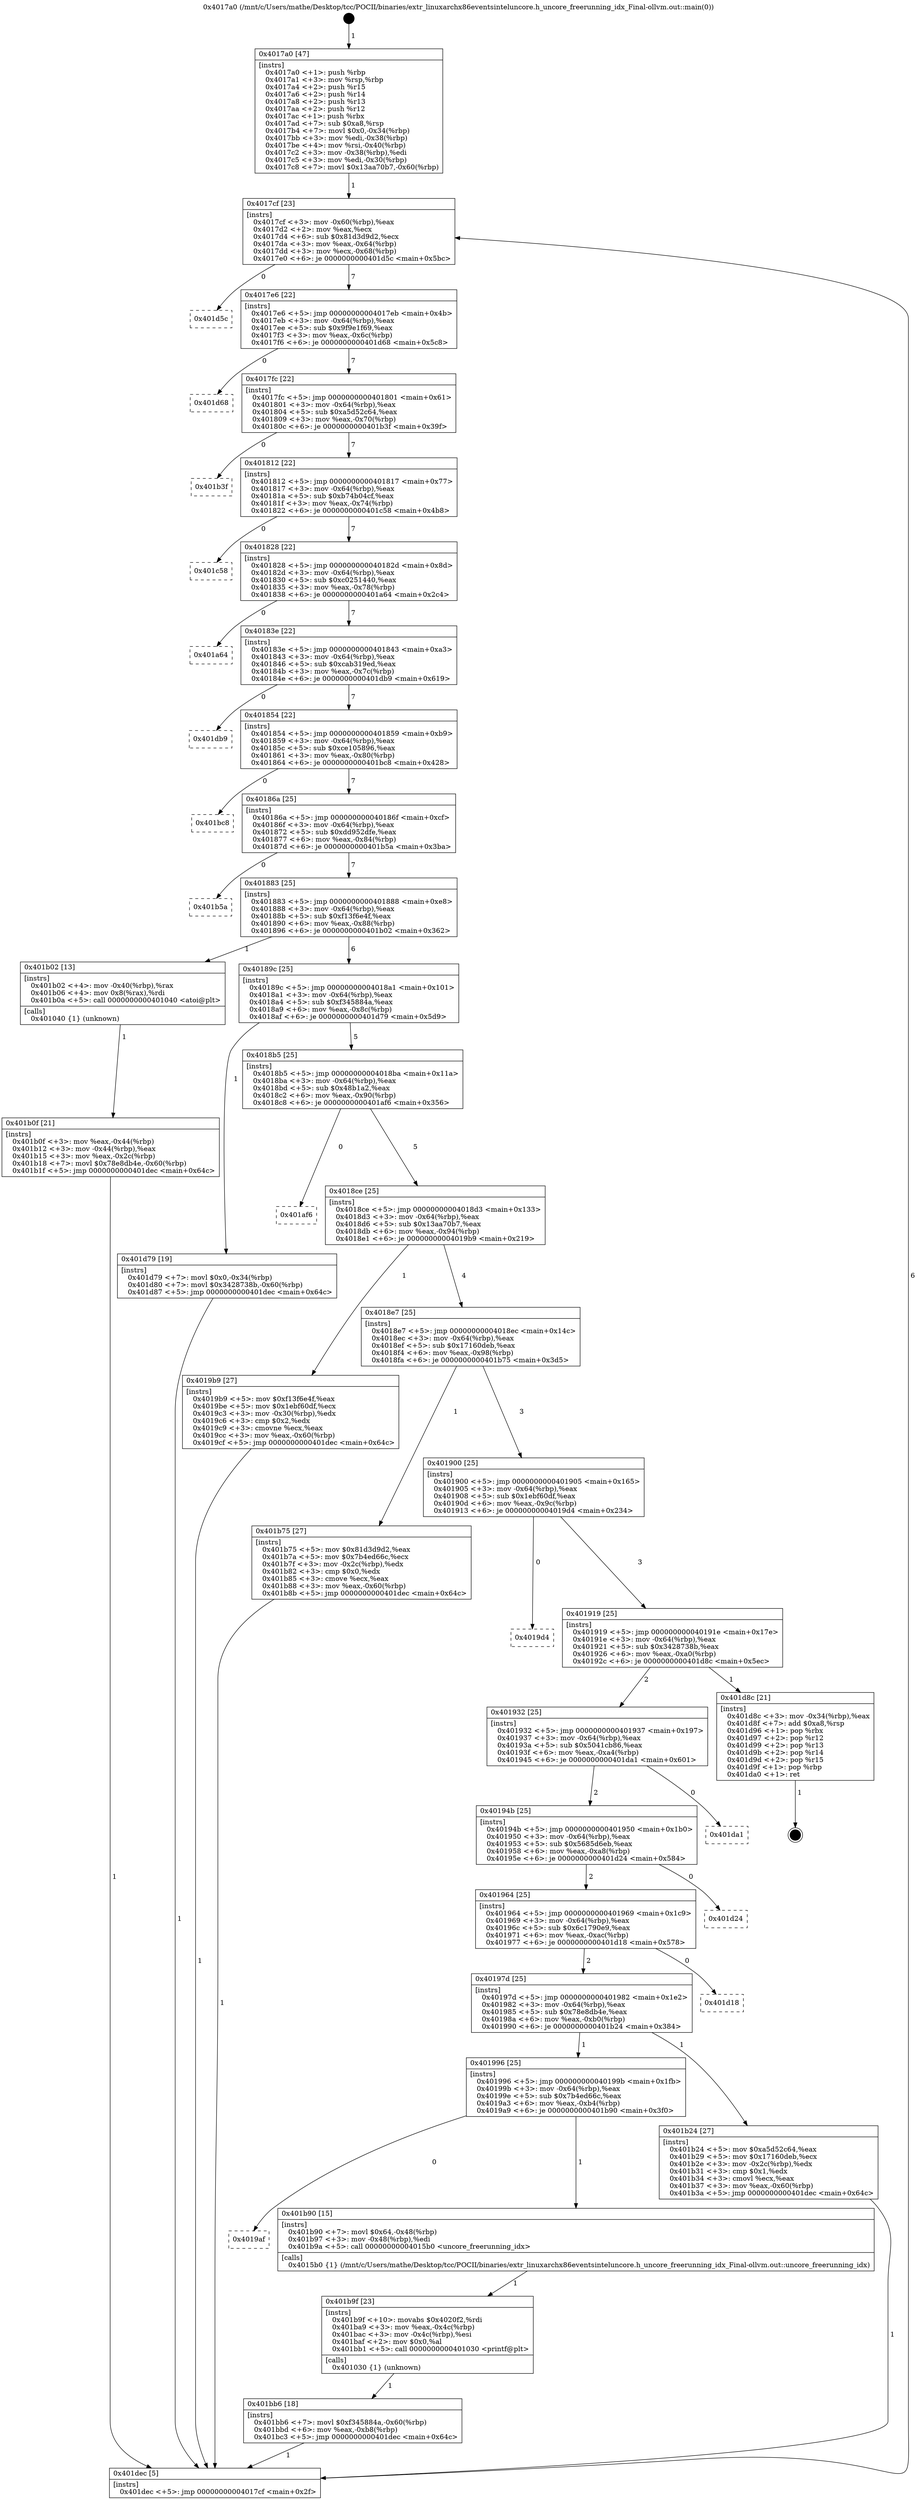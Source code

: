 digraph "0x4017a0" {
  label = "0x4017a0 (/mnt/c/Users/mathe/Desktop/tcc/POCII/binaries/extr_linuxarchx86eventsinteluncore.h_uncore_freerunning_idx_Final-ollvm.out::main(0))"
  labelloc = "t"
  node[shape=record]

  Entry [label="",width=0.3,height=0.3,shape=circle,fillcolor=black,style=filled]
  "0x4017cf" [label="{
     0x4017cf [23]\l
     | [instrs]\l
     &nbsp;&nbsp;0x4017cf \<+3\>: mov -0x60(%rbp),%eax\l
     &nbsp;&nbsp;0x4017d2 \<+2\>: mov %eax,%ecx\l
     &nbsp;&nbsp;0x4017d4 \<+6\>: sub $0x81d3d9d2,%ecx\l
     &nbsp;&nbsp;0x4017da \<+3\>: mov %eax,-0x64(%rbp)\l
     &nbsp;&nbsp;0x4017dd \<+3\>: mov %ecx,-0x68(%rbp)\l
     &nbsp;&nbsp;0x4017e0 \<+6\>: je 0000000000401d5c \<main+0x5bc\>\l
  }"]
  "0x401d5c" [label="{
     0x401d5c\l
  }", style=dashed]
  "0x4017e6" [label="{
     0x4017e6 [22]\l
     | [instrs]\l
     &nbsp;&nbsp;0x4017e6 \<+5\>: jmp 00000000004017eb \<main+0x4b\>\l
     &nbsp;&nbsp;0x4017eb \<+3\>: mov -0x64(%rbp),%eax\l
     &nbsp;&nbsp;0x4017ee \<+5\>: sub $0x9f9e1f69,%eax\l
     &nbsp;&nbsp;0x4017f3 \<+3\>: mov %eax,-0x6c(%rbp)\l
     &nbsp;&nbsp;0x4017f6 \<+6\>: je 0000000000401d68 \<main+0x5c8\>\l
  }"]
  Exit [label="",width=0.3,height=0.3,shape=circle,fillcolor=black,style=filled,peripheries=2]
  "0x401d68" [label="{
     0x401d68\l
  }", style=dashed]
  "0x4017fc" [label="{
     0x4017fc [22]\l
     | [instrs]\l
     &nbsp;&nbsp;0x4017fc \<+5\>: jmp 0000000000401801 \<main+0x61\>\l
     &nbsp;&nbsp;0x401801 \<+3\>: mov -0x64(%rbp),%eax\l
     &nbsp;&nbsp;0x401804 \<+5\>: sub $0xa5d52c64,%eax\l
     &nbsp;&nbsp;0x401809 \<+3\>: mov %eax,-0x70(%rbp)\l
     &nbsp;&nbsp;0x40180c \<+6\>: je 0000000000401b3f \<main+0x39f\>\l
  }"]
  "0x401bb6" [label="{
     0x401bb6 [18]\l
     | [instrs]\l
     &nbsp;&nbsp;0x401bb6 \<+7\>: movl $0xf345884a,-0x60(%rbp)\l
     &nbsp;&nbsp;0x401bbd \<+6\>: mov %eax,-0xb8(%rbp)\l
     &nbsp;&nbsp;0x401bc3 \<+5\>: jmp 0000000000401dec \<main+0x64c\>\l
  }"]
  "0x401b3f" [label="{
     0x401b3f\l
  }", style=dashed]
  "0x401812" [label="{
     0x401812 [22]\l
     | [instrs]\l
     &nbsp;&nbsp;0x401812 \<+5\>: jmp 0000000000401817 \<main+0x77\>\l
     &nbsp;&nbsp;0x401817 \<+3\>: mov -0x64(%rbp),%eax\l
     &nbsp;&nbsp;0x40181a \<+5\>: sub $0xb74b04cf,%eax\l
     &nbsp;&nbsp;0x40181f \<+3\>: mov %eax,-0x74(%rbp)\l
     &nbsp;&nbsp;0x401822 \<+6\>: je 0000000000401c58 \<main+0x4b8\>\l
  }"]
  "0x401b9f" [label="{
     0x401b9f [23]\l
     | [instrs]\l
     &nbsp;&nbsp;0x401b9f \<+10\>: movabs $0x4020f2,%rdi\l
     &nbsp;&nbsp;0x401ba9 \<+3\>: mov %eax,-0x4c(%rbp)\l
     &nbsp;&nbsp;0x401bac \<+3\>: mov -0x4c(%rbp),%esi\l
     &nbsp;&nbsp;0x401baf \<+2\>: mov $0x0,%al\l
     &nbsp;&nbsp;0x401bb1 \<+5\>: call 0000000000401030 \<printf@plt\>\l
     | [calls]\l
     &nbsp;&nbsp;0x401030 \{1\} (unknown)\l
  }"]
  "0x401c58" [label="{
     0x401c58\l
  }", style=dashed]
  "0x401828" [label="{
     0x401828 [22]\l
     | [instrs]\l
     &nbsp;&nbsp;0x401828 \<+5\>: jmp 000000000040182d \<main+0x8d\>\l
     &nbsp;&nbsp;0x40182d \<+3\>: mov -0x64(%rbp),%eax\l
     &nbsp;&nbsp;0x401830 \<+5\>: sub $0xc0251440,%eax\l
     &nbsp;&nbsp;0x401835 \<+3\>: mov %eax,-0x78(%rbp)\l
     &nbsp;&nbsp;0x401838 \<+6\>: je 0000000000401a64 \<main+0x2c4\>\l
  }"]
  "0x4019af" [label="{
     0x4019af\l
  }", style=dashed]
  "0x401a64" [label="{
     0x401a64\l
  }", style=dashed]
  "0x40183e" [label="{
     0x40183e [22]\l
     | [instrs]\l
     &nbsp;&nbsp;0x40183e \<+5\>: jmp 0000000000401843 \<main+0xa3\>\l
     &nbsp;&nbsp;0x401843 \<+3\>: mov -0x64(%rbp),%eax\l
     &nbsp;&nbsp;0x401846 \<+5\>: sub $0xcab319ed,%eax\l
     &nbsp;&nbsp;0x40184b \<+3\>: mov %eax,-0x7c(%rbp)\l
     &nbsp;&nbsp;0x40184e \<+6\>: je 0000000000401db9 \<main+0x619\>\l
  }"]
  "0x401b90" [label="{
     0x401b90 [15]\l
     | [instrs]\l
     &nbsp;&nbsp;0x401b90 \<+7\>: movl $0x64,-0x48(%rbp)\l
     &nbsp;&nbsp;0x401b97 \<+3\>: mov -0x48(%rbp),%edi\l
     &nbsp;&nbsp;0x401b9a \<+5\>: call 00000000004015b0 \<uncore_freerunning_idx\>\l
     | [calls]\l
     &nbsp;&nbsp;0x4015b0 \{1\} (/mnt/c/Users/mathe/Desktop/tcc/POCII/binaries/extr_linuxarchx86eventsinteluncore.h_uncore_freerunning_idx_Final-ollvm.out::uncore_freerunning_idx)\l
  }"]
  "0x401db9" [label="{
     0x401db9\l
  }", style=dashed]
  "0x401854" [label="{
     0x401854 [22]\l
     | [instrs]\l
     &nbsp;&nbsp;0x401854 \<+5\>: jmp 0000000000401859 \<main+0xb9\>\l
     &nbsp;&nbsp;0x401859 \<+3\>: mov -0x64(%rbp),%eax\l
     &nbsp;&nbsp;0x40185c \<+5\>: sub $0xce105896,%eax\l
     &nbsp;&nbsp;0x401861 \<+3\>: mov %eax,-0x80(%rbp)\l
     &nbsp;&nbsp;0x401864 \<+6\>: je 0000000000401bc8 \<main+0x428\>\l
  }"]
  "0x401996" [label="{
     0x401996 [25]\l
     | [instrs]\l
     &nbsp;&nbsp;0x401996 \<+5\>: jmp 000000000040199b \<main+0x1fb\>\l
     &nbsp;&nbsp;0x40199b \<+3\>: mov -0x64(%rbp),%eax\l
     &nbsp;&nbsp;0x40199e \<+5\>: sub $0x7b4ed66c,%eax\l
     &nbsp;&nbsp;0x4019a3 \<+6\>: mov %eax,-0xb4(%rbp)\l
     &nbsp;&nbsp;0x4019a9 \<+6\>: je 0000000000401b90 \<main+0x3f0\>\l
  }"]
  "0x401bc8" [label="{
     0x401bc8\l
  }", style=dashed]
  "0x40186a" [label="{
     0x40186a [25]\l
     | [instrs]\l
     &nbsp;&nbsp;0x40186a \<+5\>: jmp 000000000040186f \<main+0xcf\>\l
     &nbsp;&nbsp;0x40186f \<+3\>: mov -0x64(%rbp),%eax\l
     &nbsp;&nbsp;0x401872 \<+5\>: sub $0xdd952dfe,%eax\l
     &nbsp;&nbsp;0x401877 \<+6\>: mov %eax,-0x84(%rbp)\l
     &nbsp;&nbsp;0x40187d \<+6\>: je 0000000000401b5a \<main+0x3ba\>\l
  }"]
  "0x401b24" [label="{
     0x401b24 [27]\l
     | [instrs]\l
     &nbsp;&nbsp;0x401b24 \<+5\>: mov $0xa5d52c64,%eax\l
     &nbsp;&nbsp;0x401b29 \<+5\>: mov $0x17160deb,%ecx\l
     &nbsp;&nbsp;0x401b2e \<+3\>: mov -0x2c(%rbp),%edx\l
     &nbsp;&nbsp;0x401b31 \<+3\>: cmp $0x1,%edx\l
     &nbsp;&nbsp;0x401b34 \<+3\>: cmovl %ecx,%eax\l
     &nbsp;&nbsp;0x401b37 \<+3\>: mov %eax,-0x60(%rbp)\l
     &nbsp;&nbsp;0x401b3a \<+5\>: jmp 0000000000401dec \<main+0x64c\>\l
  }"]
  "0x401b5a" [label="{
     0x401b5a\l
  }", style=dashed]
  "0x401883" [label="{
     0x401883 [25]\l
     | [instrs]\l
     &nbsp;&nbsp;0x401883 \<+5\>: jmp 0000000000401888 \<main+0xe8\>\l
     &nbsp;&nbsp;0x401888 \<+3\>: mov -0x64(%rbp),%eax\l
     &nbsp;&nbsp;0x40188b \<+5\>: sub $0xf13f6e4f,%eax\l
     &nbsp;&nbsp;0x401890 \<+6\>: mov %eax,-0x88(%rbp)\l
     &nbsp;&nbsp;0x401896 \<+6\>: je 0000000000401b02 \<main+0x362\>\l
  }"]
  "0x40197d" [label="{
     0x40197d [25]\l
     | [instrs]\l
     &nbsp;&nbsp;0x40197d \<+5\>: jmp 0000000000401982 \<main+0x1e2\>\l
     &nbsp;&nbsp;0x401982 \<+3\>: mov -0x64(%rbp),%eax\l
     &nbsp;&nbsp;0x401985 \<+5\>: sub $0x78e8db4e,%eax\l
     &nbsp;&nbsp;0x40198a \<+6\>: mov %eax,-0xb0(%rbp)\l
     &nbsp;&nbsp;0x401990 \<+6\>: je 0000000000401b24 \<main+0x384\>\l
  }"]
  "0x401b02" [label="{
     0x401b02 [13]\l
     | [instrs]\l
     &nbsp;&nbsp;0x401b02 \<+4\>: mov -0x40(%rbp),%rax\l
     &nbsp;&nbsp;0x401b06 \<+4\>: mov 0x8(%rax),%rdi\l
     &nbsp;&nbsp;0x401b0a \<+5\>: call 0000000000401040 \<atoi@plt\>\l
     | [calls]\l
     &nbsp;&nbsp;0x401040 \{1\} (unknown)\l
  }"]
  "0x40189c" [label="{
     0x40189c [25]\l
     | [instrs]\l
     &nbsp;&nbsp;0x40189c \<+5\>: jmp 00000000004018a1 \<main+0x101\>\l
     &nbsp;&nbsp;0x4018a1 \<+3\>: mov -0x64(%rbp),%eax\l
     &nbsp;&nbsp;0x4018a4 \<+5\>: sub $0xf345884a,%eax\l
     &nbsp;&nbsp;0x4018a9 \<+6\>: mov %eax,-0x8c(%rbp)\l
     &nbsp;&nbsp;0x4018af \<+6\>: je 0000000000401d79 \<main+0x5d9\>\l
  }"]
  "0x401d18" [label="{
     0x401d18\l
  }", style=dashed]
  "0x401d79" [label="{
     0x401d79 [19]\l
     | [instrs]\l
     &nbsp;&nbsp;0x401d79 \<+7\>: movl $0x0,-0x34(%rbp)\l
     &nbsp;&nbsp;0x401d80 \<+7\>: movl $0x3428738b,-0x60(%rbp)\l
     &nbsp;&nbsp;0x401d87 \<+5\>: jmp 0000000000401dec \<main+0x64c\>\l
  }"]
  "0x4018b5" [label="{
     0x4018b5 [25]\l
     | [instrs]\l
     &nbsp;&nbsp;0x4018b5 \<+5\>: jmp 00000000004018ba \<main+0x11a\>\l
     &nbsp;&nbsp;0x4018ba \<+3\>: mov -0x64(%rbp),%eax\l
     &nbsp;&nbsp;0x4018bd \<+5\>: sub $0x48b1a2,%eax\l
     &nbsp;&nbsp;0x4018c2 \<+6\>: mov %eax,-0x90(%rbp)\l
     &nbsp;&nbsp;0x4018c8 \<+6\>: je 0000000000401af6 \<main+0x356\>\l
  }"]
  "0x401964" [label="{
     0x401964 [25]\l
     | [instrs]\l
     &nbsp;&nbsp;0x401964 \<+5\>: jmp 0000000000401969 \<main+0x1c9\>\l
     &nbsp;&nbsp;0x401969 \<+3\>: mov -0x64(%rbp),%eax\l
     &nbsp;&nbsp;0x40196c \<+5\>: sub $0x6c1790e9,%eax\l
     &nbsp;&nbsp;0x401971 \<+6\>: mov %eax,-0xac(%rbp)\l
     &nbsp;&nbsp;0x401977 \<+6\>: je 0000000000401d18 \<main+0x578\>\l
  }"]
  "0x401af6" [label="{
     0x401af6\l
  }", style=dashed]
  "0x4018ce" [label="{
     0x4018ce [25]\l
     | [instrs]\l
     &nbsp;&nbsp;0x4018ce \<+5\>: jmp 00000000004018d3 \<main+0x133\>\l
     &nbsp;&nbsp;0x4018d3 \<+3\>: mov -0x64(%rbp),%eax\l
     &nbsp;&nbsp;0x4018d6 \<+5\>: sub $0x13aa70b7,%eax\l
     &nbsp;&nbsp;0x4018db \<+6\>: mov %eax,-0x94(%rbp)\l
     &nbsp;&nbsp;0x4018e1 \<+6\>: je 00000000004019b9 \<main+0x219\>\l
  }"]
  "0x401d24" [label="{
     0x401d24\l
  }", style=dashed]
  "0x4019b9" [label="{
     0x4019b9 [27]\l
     | [instrs]\l
     &nbsp;&nbsp;0x4019b9 \<+5\>: mov $0xf13f6e4f,%eax\l
     &nbsp;&nbsp;0x4019be \<+5\>: mov $0x1ebf60df,%ecx\l
     &nbsp;&nbsp;0x4019c3 \<+3\>: mov -0x30(%rbp),%edx\l
     &nbsp;&nbsp;0x4019c6 \<+3\>: cmp $0x2,%edx\l
     &nbsp;&nbsp;0x4019c9 \<+3\>: cmovne %ecx,%eax\l
     &nbsp;&nbsp;0x4019cc \<+3\>: mov %eax,-0x60(%rbp)\l
     &nbsp;&nbsp;0x4019cf \<+5\>: jmp 0000000000401dec \<main+0x64c\>\l
  }"]
  "0x4018e7" [label="{
     0x4018e7 [25]\l
     | [instrs]\l
     &nbsp;&nbsp;0x4018e7 \<+5\>: jmp 00000000004018ec \<main+0x14c\>\l
     &nbsp;&nbsp;0x4018ec \<+3\>: mov -0x64(%rbp),%eax\l
     &nbsp;&nbsp;0x4018ef \<+5\>: sub $0x17160deb,%eax\l
     &nbsp;&nbsp;0x4018f4 \<+6\>: mov %eax,-0x98(%rbp)\l
     &nbsp;&nbsp;0x4018fa \<+6\>: je 0000000000401b75 \<main+0x3d5\>\l
  }"]
  "0x401dec" [label="{
     0x401dec [5]\l
     | [instrs]\l
     &nbsp;&nbsp;0x401dec \<+5\>: jmp 00000000004017cf \<main+0x2f\>\l
  }"]
  "0x4017a0" [label="{
     0x4017a0 [47]\l
     | [instrs]\l
     &nbsp;&nbsp;0x4017a0 \<+1\>: push %rbp\l
     &nbsp;&nbsp;0x4017a1 \<+3\>: mov %rsp,%rbp\l
     &nbsp;&nbsp;0x4017a4 \<+2\>: push %r15\l
     &nbsp;&nbsp;0x4017a6 \<+2\>: push %r14\l
     &nbsp;&nbsp;0x4017a8 \<+2\>: push %r13\l
     &nbsp;&nbsp;0x4017aa \<+2\>: push %r12\l
     &nbsp;&nbsp;0x4017ac \<+1\>: push %rbx\l
     &nbsp;&nbsp;0x4017ad \<+7\>: sub $0xa8,%rsp\l
     &nbsp;&nbsp;0x4017b4 \<+7\>: movl $0x0,-0x34(%rbp)\l
     &nbsp;&nbsp;0x4017bb \<+3\>: mov %edi,-0x38(%rbp)\l
     &nbsp;&nbsp;0x4017be \<+4\>: mov %rsi,-0x40(%rbp)\l
     &nbsp;&nbsp;0x4017c2 \<+3\>: mov -0x38(%rbp),%edi\l
     &nbsp;&nbsp;0x4017c5 \<+3\>: mov %edi,-0x30(%rbp)\l
     &nbsp;&nbsp;0x4017c8 \<+7\>: movl $0x13aa70b7,-0x60(%rbp)\l
  }"]
  "0x401b0f" [label="{
     0x401b0f [21]\l
     | [instrs]\l
     &nbsp;&nbsp;0x401b0f \<+3\>: mov %eax,-0x44(%rbp)\l
     &nbsp;&nbsp;0x401b12 \<+3\>: mov -0x44(%rbp),%eax\l
     &nbsp;&nbsp;0x401b15 \<+3\>: mov %eax,-0x2c(%rbp)\l
     &nbsp;&nbsp;0x401b18 \<+7\>: movl $0x78e8db4e,-0x60(%rbp)\l
     &nbsp;&nbsp;0x401b1f \<+5\>: jmp 0000000000401dec \<main+0x64c\>\l
  }"]
  "0x40194b" [label="{
     0x40194b [25]\l
     | [instrs]\l
     &nbsp;&nbsp;0x40194b \<+5\>: jmp 0000000000401950 \<main+0x1b0\>\l
     &nbsp;&nbsp;0x401950 \<+3\>: mov -0x64(%rbp),%eax\l
     &nbsp;&nbsp;0x401953 \<+5\>: sub $0x5685d6eb,%eax\l
     &nbsp;&nbsp;0x401958 \<+6\>: mov %eax,-0xa8(%rbp)\l
     &nbsp;&nbsp;0x40195e \<+6\>: je 0000000000401d24 \<main+0x584\>\l
  }"]
  "0x401b75" [label="{
     0x401b75 [27]\l
     | [instrs]\l
     &nbsp;&nbsp;0x401b75 \<+5\>: mov $0x81d3d9d2,%eax\l
     &nbsp;&nbsp;0x401b7a \<+5\>: mov $0x7b4ed66c,%ecx\l
     &nbsp;&nbsp;0x401b7f \<+3\>: mov -0x2c(%rbp),%edx\l
     &nbsp;&nbsp;0x401b82 \<+3\>: cmp $0x0,%edx\l
     &nbsp;&nbsp;0x401b85 \<+3\>: cmove %ecx,%eax\l
     &nbsp;&nbsp;0x401b88 \<+3\>: mov %eax,-0x60(%rbp)\l
     &nbsp;&nbsp;0x401b8b \<+5\>: jmp 0000000000401dec \<main+0x64c\>\l
  }"]
  "0x401900" [label="{
     0x401900 [25]\l
     | [instrs]\l
     &nbsp;&nbsp;0x401900 \<+5\>: jmp 0000000000401905 \<main+0x165\>\l
     &nbsp;&nbsp;0x401905 \<+3\>: mov -0x64(%rbp),%eax\l
     &nbsp;&nbsp;0x401908 \<+5\>: sub $0x1ebf60df,%eax\l
     &nbsp;&nbsp;0x40190d \<+6\>: mov %eax,-0x9c(%rbp)\l
     &nbsp;&nbsp;0x401913 \<+6\>: je 00000000004019d4 \<main+0x234\>\l
  }"]
  "0x401da1" [label="{
     0x401da1\l
  }", style=dashed]
  "0x4019d4" [label="{
     0x4019d4\l
  }", style=dashed]
  "0x401919" [label="{
     0x401919 [25]\l
     | [instrs]\l
     &nbsp;&nbsp;0x401919 \<+5\>: jmp 000000000040191e \<main+0x17e\>\l
     &nbsp;&nbsp;0x40191e \<+3\>: mov -0x64(%rbp),%eax\l
     &nbsp;&nbsp;0x401921 \<+5\>: sub $0x3428738b,%eax\l
     &nbsp;&nbsp;0x401926 \<+6\>: mov %eax,-0xa0(%rbp)\l
     &nbsp;&nbsp;0x40192c \<+6\>: je 0000000000401d8c \<main+0x5ec\>\l
  }"]
  "0x401932" [label="{
     0x401932 [25]\l
     | [instrs]\l
     &nbsp;&nbsp;0x401932 \<+5\>: jmp 0000000000401937 \<main+0x197\>\l
     &nbsp;&nbsp;0x401937 \<+3\>: mov -0x64(%rbp),%eax\l
     &nbsp;&nbsp;0x40193a \<+5\>: sub $0x5041cb86,%eax\l
     &nbsp;&nbsp;0x40193f \<+6\>: mov %eax,-0xa4(%rbp)\l
     &nbsp;&nbsp;0x401945 \<+6\>: je 0000000000401da1 \<main+0x601\>\l
  }"]
  "0x401d8c" [label="{
     0x401d8c [21]\l
     | [instrs]\l
     &nbsp;&nbsp;0x401d8c \<+3\>: mov -0x34(%rbp),%eax\l
     &nbsp;&nbsp;0x401d8f \<+7\>: add $0xa8,%rsp\l
     &nbsp;&nbsp;0x401d96 \<+1\>: pop %rbx\l
     &nbsp;&nbsp;0x401d97 \<+2\>: pop %r12\l
     &nbsp;&nbsp;0x401d99 \<+2\>: pop %r13\l
     &nbsp;&nbsp;0x401d9b \<+2\>: pop %r14\l
     &nbsp;&nbsp;0x401d9d \<+2\>: pop %r15\l
     &nbsp;&nbsp;0x401d9f \<+1\>: pop %rbp\l
     &nbsp;&nbsp;0x401da0 \<+1\>: ret\l
  }"]
  Entry -> "0x4017a0" [label=" 1"]
  "0x4017cf" -> "0x401d5c" [label=" 0"]
  "0x4017cf" -> "0x4017e6" [label=" 7"]
  "0x401d8c" -> Exit [label=" 1"]
  "0x4017e6" -> "0x401d68" [label=" 0"]
  "0x4017e6" -> "0x4017fc" [label=" 7"]
  "0x401d79" -> "0x401dec" [label=" 1"]
  "0x4017fc" -> "0x401b3f" [label=" 0"]
  "0x4017fc" -> "0x401812" [label=" 7"]
  "0x401bb6" -> "0x401dec" [label=" 1"]
  "0x401812" -> "0x401c58" [label=" 0"]
  "0x401812" -> "0x401828" [label=" 7"]
  "0x401b9f" -> "0x401bb6" [label=" 1"]
  "0x401828" -> "0x401a64" [label=" 0"]
  "0x401828" -> "0x40183e" [label=" 7"]
  "0x401b90" -> "0x401b9f" [label=" 1"]
  "0x40183e" -> "0x401db9" [label=" 0"]
  "0x40183e" -> "0x401854" [label=" 7"]
  "0x401996" -> "0x4019af" [label=" 0"]
  "0x401854" -> "0x401bc8" [label=" 0"]
  "0x401854" -> "0x40186a" [label=" 7"]
  "0x401996" -> "0x401b90" [label=" 1"]
  "0x40186a" -> "0x401b5a" [label=" 0"]
  "0x40186a" -> "0x401883" [label=" 7"]
  "0x401b75" -> "0x401dec" [label=" 1"]
  "0x401883" -> "0x401b02" [label=" 1"]
  "0x401883" -> "0x40189c" [label=" 6"]
  "0x40197d" -> "0x401996" [label=" 1"]
  "0x40189c" -> "0x401d79" [label=" 1"]
  "0x40189c" -> "0x4018b5" [label=" 5"]
  "0x40197d" -> "0x401b24" [label=" 1"]
  "0x4018b5" -> "0x401af6" [label=" 0"]
  "0x4018b5" -> "0x4018ce" [label=" 5"]
  "0x401964" -> "0x40197d" [label=" 2"]
  "0x4018ce" -> "0x4019b9" [label=" 1"]
  "0x4018ce" -> "0x4018e7" [label=" 4"]
  "0x4019b9" -> "0x401dec" [label=" 1"]
  "0x4017a0" -> "0x4017cf" [label=" 1"]
  "0x401dec" -> "0x4017cf" [label=" 6"]
  "0x401b02" -> "0x401b0f" [label=" 1"]
  "0x401b0f" -> "0x401dec" [label=" 1"]
  "0x401964" -> "0x401d18" [label=" 0"]
  "0x4018e7" -> "0x401b75" [label=" 1"]
  "0x4018e7" -> "0x401900" [label=" 3"]
  "0x40194b" -> "0x401964" [label=" 2"]
  "0x401900" -> "0x4019d4" [label=" 0"]
  "0x401900" -> "0x401919" [label=" 3"]
  "0x40194b" -> "0x401d24" [label=" 0"]
  "0x401919" -> "0x401d8c" [label=" 1"]
  "0x401919" -> "0x401932" [label=" 2"]
  "0x401b24" -> "0x401dec" [label=" 1"]
  "0x401932" -> "0x401da1" [label=" 0"]
  "0x401932" -> "0x40194b" [label=" 2"]
}
